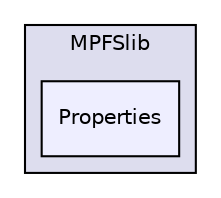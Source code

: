 digraph "C:/Users/mainuser/Desktop/School/SeniorProject/EthKitTCP/Microchip/TCPIP Stack/Utilities/Source/MPFSlib/MPFSlib/Properties" {
  compound=true
  node [ fontsize="10", fontname="Helvetica"];
  edge [ labelfontsize="10", labelfontname="Helvetica"];
  subgraph clusterdir_fff9ae5d26487d5368dc1e63884dd3e2 {
    graph [ bgcolor="#ddddee", pencolor="black", label="MPFSlib" fontname="Helvetica", fontsize="10", URL="dir_fff9ae5d26487d5368dc1e63884dd3e2.html"]
  dir_2e3a8813e0e669b125599fd0a6a4ae3d [shape=box, label="Properties", style="filled", fillcolor="#eeeeff", pencolor="black", URL="dir_2e3a8813e0e669b125599fd0a6a4ae3d.html"];
  }
}
